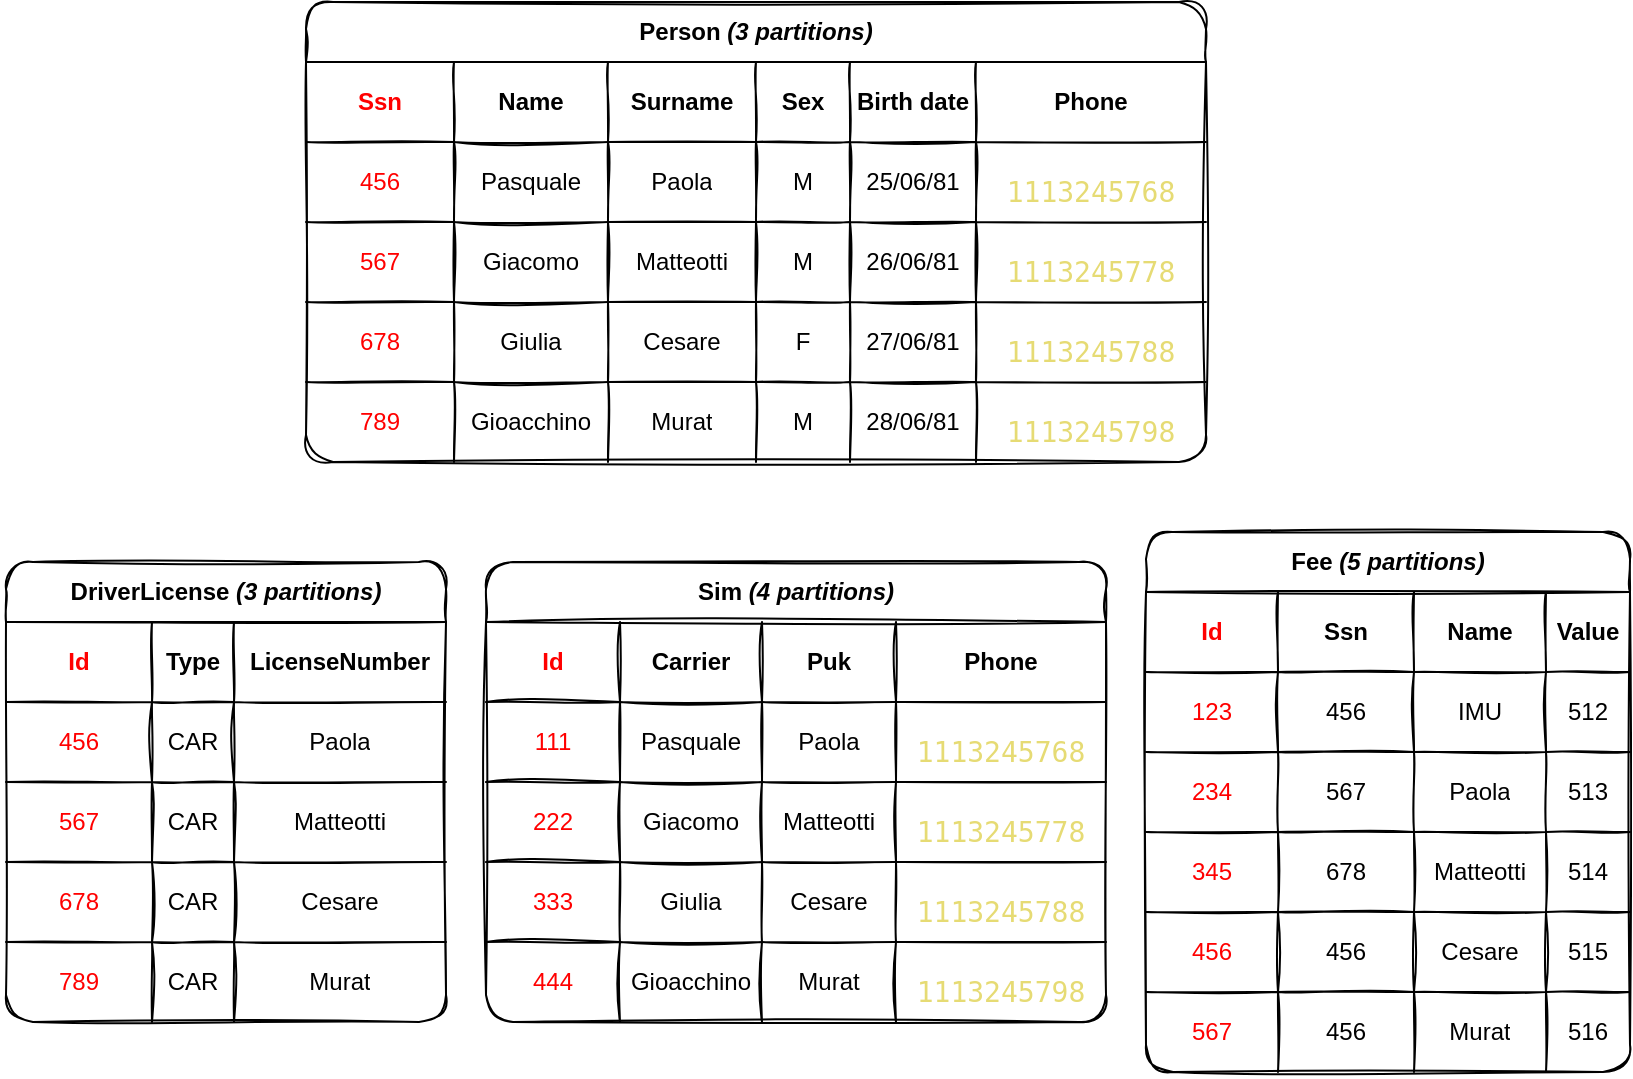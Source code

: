 <mxfile version="14.6.13" type="device"><diagram id="g09-pikMtnhIkaGVzktw" name="Page-1"><mxGraphModel dx="1106" dy="892" grid="1" gridSize="10" guides="1" tooltips="1" connect="1" arrows="1" fold="1" page="1" pageScale="1" pageWidth="827" pageHeight="1169" math="0" shadow="0"><root><mxCell id="0"/><mxCell id="1" parent="0"/><mxCell id="E7FxAorP3iMMDJ9GDd4d-14" value="Person &lt;i&gt;(3 partitions)&lt;/i&gt;" style="shape=table;html=1;whiteSpace=wrap;startSize=30;container=1;collapsible=0;childLayout=tableLayout;fontStyle=1;align=center;sketch=1;rounded=1;" parent="1" vertex="1"><mxGeometry x="160" y="90" width="450" height="230" as="geometry"/></mxCell><mxCell id="E7FxAorP3iMMDJ9GDd4d-15" value="" style="shape=partialRectangle;html=1;whiteSpace=wrap;collapsible=0;dropTarget=0;pointerEvents=0;fillColor=none;top=0;left=0;bottom=0;right=0;points=[[0,0.5],[1,0.5]];portConstraint=eastwest;" parent="E7FxAorP3iMMDJ9GDd4d-14" vertex="1"><mxGeometry y="30" width="450" height="40" as="geometry"/></mxCell><mxCell id="2q8O0rnFzR2sNGVQxhfm-1" value="Ssn" style="shape=partialRectangle;html=1;whiteSpace=wrap;connectable=0;top=0;left=0;bottom=0;right=0;overflow=hidden;fontStyle=1;strokeColor=#FF0000;fillColor=none;strokeWidth=5;fontColor=#FF0000;" parent="E7FxAorP3iMMDJ9GDd4d-15" vertex="1"><mxGeometry width="74" height="40" as="geometry"/></mxCell><mxCell id="E7FxAorP3iMMDJ9GDd4d-16" value="Name" style="shape=partialRectangle;html=1;whiteSpace=wrap;connectable=0;fillColor=none;top=0;left=0;bottom=0;right=0;overflow=hidden;fontStyle=1" parent="E7FxAorP3iMMDJ9GDd4d-15" vertex="1"><mxGeometry x="74" width="77" height="40" as="geometry"/></mxCell><mxCell id="E7FxAorP3iMMDJ9GDd4d-17" value="Surname" style="shape=partialRectangle;html=1;whiteSpace=wrap;connectable=0;fillColor=none;top=0;left=0;bottom=0;right=0;overflow=hidden;fontStyle=1" parent="E7FxAorP3iMMDJ9GDd4d-15" vertex="1"><mxGeometry x="151" width="74" height="40" as="geometry"/></mxCell><mxCell id="E7FxAorP3iMMDJ9GDd4d-49" value="Sex" style="shape=partialRectangle;html=1;whiteSpace=wrap;connectable=0;fillColor=none;top=0;left=0;bottom=0;right=0;overflow=hidden;fontStyle=1" parent="E7FxAorP3iMMDJ9GDd4d-15" vertex="1"><mxGeometry x="225" width="47" height="40" as="geometry"/></mxCell><mxCell id="E7FxAorP3iMMDJ9GDd4d-52" value="Birth date" style="shape=partialRectangle;html=1;whiteSpace=wrap;connectable=0;fillColor=none;top=0;left=0;bottom=0;right=0;overflow=hidden;fontStyle=1" parent="E7FxAorP3iMMDJ9GDd4d-15" vertex="1"><mxGeometry x="272" width="63" height="40" as="geometry"/></mxCell><mxCell id="E7FxAorP3iMMDJ9GDd4d-18" value="Phone" style="shape=partialRectangle;html=1;whiteSpace=wrap;connectable=0;fillColor=none;top=0;left=0;bottom=0;right=0;overflow=hidden;fontStyle=1" parent="E7FxAorP3iMMDJ9GDd4d-15" vertex="1"><mxGeometry x="335" width="115" height="40" as="geometry"/></mxCell><mxCell id="E7FxAorP3iMMDJ9GDd4d-19" value="" style="shape=partialRectangle;html=1;whiteSpace=wrap;collapsible=0;dropTarget=0;pointerEvents=0;fillColor=none;top=0;left=0;bottom=0;right=0;points=[[0,0.5],[1,0.5]];portConstraint=eastwest;" parent="E7FxAorP3iMMDJ9GDd4d-14" vertex="1"><mxGeometry y="70" width="450" height="40" as="geometry"/></mxCell><mxCell id="2q8O0rnFzR2sNGVQxhfm-2" value="456" style="shape=partialRectangle;html=1;whiteSpace=wrap;connectable=0;top=0;left=0;bottom=0;right=0;overflow=hidden;strokeColor=#FF0000;fillColor=none;strokeWidth=5;fontColor=#FF0000;" parent="E7FxAorP3iMMDJ9GDd4d-19" vertex="1"><mxGeometry width="74" height="40" as="geometry"/></mxCell><mxCell id="E7FxAorP3iMMDJ9GDd4d-20" value="Pasquale" style="shape=partialRectangle;html=1;whiteSpace=wrap;connectable=0;fillColor=none;top=0;left=0;bottom=0;right=0;overflow=hidden;" parent="E7FxAorP3iMMDJ9GDd4d-19" vertex="1"><mxGeometry x="74" width="77" height="40" as="geometry"/></mxCell><mxCell id="E7FxAorP3iMMDJ9GDd4d-21" value="Paola" style="shape=partialRectangle;html=1;whiteSpace=wrap;connectable=0;fillColor=none;top=0;left=0;bottom=0;right=0;overflow=hidden;" parent="E7FxAorP3iMMDJ9GDd4d-19" vertex="1"><mxGeometry x="151" width="74" height="40" as="geometry"/></mxCell><mxCell id="E7FxAorP3iMMDJ9GDd4d-50" value="M" style="shape=partialRectangle;html=1;whiteSpace=wrap;connectable=0;fillColor=none;top=0;left=0;bottom=0;right=0;overflow=hidden;" parent="E7FxAorP3iMMDJ9GDd4d-19" vertex="1"><mxGeometry x="225" width="47" height="40" as="geometry"/></mxCell><mxCell id="E7FxAorP3iMMDJ9GDd4d-53" value="25/06/81" style="shape=partialRectangle;html=1;whiteSpace=wrap;connectable=0;fillColor=none;top=0;left=0;bottom=0;right=0;overflow=hidden;strokeColor=#F0F0F0;" parent="E7FxAorP3iMMDJ9GDd4d-19" vertex="1"><mxGeometry x="272" width="63" height="40" as="geometry"/></mxCell><mxCell id="E7FxAorP3iMMDJ9GDd4d-22" value="&lt;pre style=&quot;color: rgb(248 , 248 , 242) ; font-family: &amp;#34;meslolgs nf&amp;#34; , monospace ; font-size: 10.5pt&quot;&gt;&lt;span style=&quot;color: rgb(230 , 219 , 116)&quot;&gt;1113245768&lt;/span&gt;&lt;/pre&gt;" style="shape=partialRectangle;html=1;whiteSpace=wrap;connectable=0;fillColor=none;top=0;left=0;bottom=0;right=0;overflow=hidden;" parent="E7FxAorP3iMMDJ9GDd4d-19" vertex="1"><mxGeometry x="335" width="115" height="40" as="geometry"/></mxCell><mxCell id="E7FxAorP3iMMDJ9GDd4d-23" value="" style="shape=partialRectangle;html=1;whiteSpace=wrap;collapsible=0;dropTarget=0;pointerEvents=0;fillColor=none;top=0;left=0;bottom=0;right=0;points=[[0,0.5],[1,0.5]];portConstraint=eastwest;" parent="E7FxAorP3iMMDJ9GDd4d-14" vertex="1"><mxGeometry y="110" width="450" height="40" as="geometry"/></mxCell><mxCell id="2q8O0rnFzR2sNGVQxhfm-3" value="567" style="shape=partialRectangle;html=1;whiteSpace=wrap;connectable=0;top=0;left=0;bottom=0;right=0;overflow=hidden;strokeColor=#FF0000;fillColor=none;strokeWidth=5;fontColor=#FF0000;" parent="E7FxAorP3iMMDJ9GDd4d-23" vertex="1"><mxGeometry width="74" height="40" as="geometry"/></mxCell><mxCell id="E7FxAorP3iMMDJ9GDd4d-24" value="Giacomo" style="shape=partialRectangle;html=1;whiteSpace=wrap;connectable=0;fillColor=none;top=0;left=0;bottom=0;right=0;overflow=hidden;" parent="E7FxAorP3iMMDJ9GDd4d-23" vertex="1"><mxGeometry x="74" width="77" height="40" as="geometry"/></mxCell><mxCell id="E7FxAorP3iMMDJ9GDd4d-25" value="Matteotti" style="shape=partialRectangle;html=1;whiteSpace=wrap;connectable=0;fillColor=none;top=0;left=0;bottom=0;right=0;overflow=hidden;" parent="E7FxAorP3iMMDJ9GDd4d-23" vertex="1"><mxGeometry x="151" width="74" height="40" as="geometry"/></mxCell><mxCell id="E7FxAorP3iMMDJ9GDd4d-51" value="M" style="shape=partialRectangle;html=1;whiteSpace=wrap;connectable=0;fillColor=none;top=0;left=0;bottom=0;right=0;overflow=hidden;" parent="E7FxAorP3iMMDJ9GDd4d-23" vertex="1"><mxGeometry x="225" width="47" height="40" as="geometry"/></mxCell><mxCell id="E7FxAorP3iMMDJ9GDd4d-54" value="&lt;span style=&quot;font-family: &amp;#34;helvetica&amp;#34; ; font-size: 12px ; font-style: normal ; font-weight: 400 ; letter-spacing: normal ; text-align: center ; text-indent: 0px ; text-transform: none ; word-spacing: 0px ; display: inline ; float: none&quot;&gt;26/06/81&lt;/span&gt;" style="shape=partialRectangle;html=1;whiteSpace=wrap;connectable=0;fillColor=none;top=0;left=0;bottom=0;right=0;overflow=hidden;" parent="E7FxAorP3iMMDJ9GDd4d-23" vertex="1"><mxGeometry x="272" width="63" height="40" as="geometry"/></mxCell><mxCell id="E7FxAorP3iMMDJ9GDd4d-26" value="&lt;pre style=&quot;color: rgb(248 , 248 , 242) ; font-family: &amp;#34;meslolgs nf&amp;#34; , monospace ; font-size: 10.5pt&quot;&gt;&lt;span style=&quot;color: rgb(230 , 219 , 116)&quot;&gt;1113245778&lt;/span&gt;&lt;/pre&gt;" style="shape=partialRectangle;html=1;whiteSpace=wrap;connectable=0;fillColor=none;top=0;left=0;bottom=0;right=0;overflow=hidden;" parent="E7FxAorP3iMMDJ9GDd4d-23" vertex="1"><mxGeometry x="335" width="115" height="40" as="geometry"/></mxCell><mxCell id="E7FxAorP3iMMDJ9GDd4d-61" style="shape=partialRectangle;html=1;whiteSpace=wrap;collapsible=0;dropTarget=0;pointerEvents=0;fillColor=none;top=0;left=0;bottom=0;right=0;points=[[0,0.5],[1,0.5]];portConstraint=eastwest;" parent="E7FxAorP3iMMDJ9GDd4d-14" vertex="1"><mxGeometry y="150" width="450" height="40" as="geometry"/></mxCell><mxCell id="2q8O0rnFzR2sNGVQxhfm-4" value="678" style="shape=partialRectangle;html=1;whiteSpace=wrap;connectable=0;top=0;left=0;bottom=0;right=0;overflow=hidden;strokeColor=#FF0000;fillColor=none;strokeWidth=5;fontColor=#FF0000;" parent="E7FxAorP3iMMDJ9GDd4d-61" vertex="1"><mxGeometry width="74" height="40" as="geometry"/></mxCell><mxCell id="E7FxAorP3iMMDJ9GDd4d-62" value="Giulia" style="shape=partialRectangle;html=1;whiteSpace=wrap;connectable=0;fillColor=none;top=0;left=0;bottom=0;right=0;overflow=hidden;" parent="E7FxAorP3iMMDJ9GDd4d-61" vertex="1"><mxGeometry x="74" width="77" height="40" as="geometry"/></mxCell><mxCell id="E7FxAorP3iMMDJ9GDd4d-63" value="Cesare" style="shape=partialRectangle;html=1;whiteSpace=wrap;connectable=0;fillColor=none;top=0;left=0;bottom=0;right=0;overflow=hidden;" parent="E7FxAorP3iMMDJ9GDd4d-61" vertex="1"><mxGeometry x="151" width="74" height="40" as="geometry"/></mxCell><mxCell id="E7FxAorP3iMMDJ9GDd4d-64" value="F" style="shape=partialRectangle;html=1;whiteSpace=wrap;connectable=0;fillColor=none;top=0;left=0;bottom=0;right=0;overflow=hidden;" parent="E7FxAorP3iMMDJ9GDd4d-61" vertex="1"><mxGeometry x="225" width="47" height="40" as="geometry"/></mxCell><mxCell id="E7FxAorP3iMMDJ9GDd4d-65" value="&lt;span style=&quot;font-family: &amp;#34;helvetica&amp;#34; ; font-size: 12px ; font-style: normal ; font-weight: 400 ; letter-spacing: normal ; text-align: center ; text-indent: 0px ; text-transform: none ; word-spacing: 0px ; display: inline ; float: none&quot;&gt;27/06/81&lt;/span&gt;" style="shape=partialRectangle;html=1;whiteSpace=wrap;connectable=0;fillColor=none;top=0;left=0;bottom=0;right=0;overflow=hidden;" parent="E7FxAorP3iMMDJ9GDd4d-61" vertex="1"><mxGeometry x="272" width="63" height="40" as="geometry"/></mxCell><mxCell id="E7FxAorP3iMMDJ9GDd4d-66" value="&lt;pre style=&quot;color: rgb(248 , 248 , 242) ; font-family: &amp;#34;meslolgs nf&amp;#34; , monospace ; font-size: 10.5pt&quot;&gt;&lt;span style=&quot;color: rgb(230 , 219 , 116)&quot;&gt;1113245788&lt;/span&gt;&lt;/pre&gt;" style="shape=partialRectangle;html=1;whiteSpace=wrap;connectable=0;fillColor=none;top=0;left=0;bottom=0;right=0;overflow=hidden;" parent="E7FxAorP3iMMDJ9GDd4d-61" vertex="1"><mxGeometry x="335" width="115" height="40" as="geometry"/></mxCell><mxCell id="E7FxAorP3iMMDJ9GDd4d-55" style="shape=partialRectangle;html=1;whiteSpace=wrap;collapsible=0;dropTarget=0;pointerEvents=0;fillColor=none;top=0;left=0;bottom=0;right=0;points=[[0,0.5],[1,0.5]];portConstraint=eastwest;" parent="E7FxAorP3iMMDJ9GDd4d-14" vertex="1"><mxGeometry y="190" width="450" height="40" as="geometry"/></mxCell><mxCell id="2q8O0rnFzR2sNGVQxhfm-5" value="789" style="shape=partialRectangle;html=1;whiteSpace=wrap;connectable=0;top=0;left=0;bottom=0;right=0;overflow=hidden;strokeColor=#FF0000;fillColor=none;strokeWidth=5;fontColor=#FF0000;" parent="E7FxAorP3iMMDJ9GDd4d-55" vertex="1"><mxGeometry width="74" height="40" as="geometry"/></mxCell><mxCell id="E7FxAorP3iMMDJ9GDd4d-56" value="Gioacchino" style="shape=partialRectangle;html=1;whiteSpace=wrap;connectable=0;fillColor=none;top=0;left=0;bottom=0;right=0;overflow=hidden;" parent="E7FxAorP3iMMDJ9GDd4d-55" vertex="1"><mxGeometry x="74" width="77" height="40" as="geometry"/></mxCell><mxCell id="E7FxAorP3iMMDJ9GDd4d-57" value="Murat" style="shape=partialRectangle;html=1;whiteSpace=wrap;connectable=0;fillColor=none;top=0;left=0;bottom=0;right=0;overflow=hidden;" parent="E7FxAorP3iMMDJ9GDd4d-55" vertex="1"><mxGeometry x="151" width="74" height="40" as="geometry"/></mxCell><mxCell id="E7FxAorP3iMMDJ9GDd4d-58" value="M" style="shape=partialRectangle;html=1;whiteSpace=wrap;connectable=0;fillColor=none;top=0;left=0;bottom=0;right=0;overflow=hidden;" parent="E7FxAorP3iMMDJ9GDd4d-55" vertex="1"><mxGeometry x="225" width="47" height="40" as="geometry"/></mxCell><mxCell id="E7FxAorP3iMMDJ9GDd4d-59" value="&lt;span style=&quot;font-family: &amp;#34;helvetica&amp;#34; ; font-size: 12px ; font-style: normal ; font-weight: 400 ; letter-spacing: normal ; text-align: center ; text-indent: 0px ; text-transform: none ; word-spacing: 0px ; display: inline ; float: none&quot;&gt;28/06/81&lt;/span&gt;" style="shape=partialRectangle;html=1;whiteSpace=wrap;connectable=0;fillColor=none;top=0;left=0;bottom=0;right=0;overflow=hidden;" parent="E7FxAorP3iMMDJ9GDd4d-55" vertex="1"><mxGeometry x="272" width="63" height="40" as="geometry"/></mxCell><mxCell id="E7FxAorP3iMMDJ9GDd4d-60" value="&lt;pre style=&quot;color: rgb(248 , 248 , 242) ; font-family: &amp;#34;meslolgs nf&amp;#34; , monospace ; font-size: 10.5pt&quot;&gt;&lt;span style=&quot;color: rgb(230 , 219 , 116)&quot;&gt;1113245798&lt;/span&gt;&lt;/pre&gt;" style="shape=partialRectangle;html=1;whiteSpace=wrap;connectable=0;fillColor=none;top=0;left=0;bottom=0;right=0;overflow=hidden;" parent="E7FxAorP3iMMDJ9GDd4d-55" vertex="1"><mxGeometry x="335" width="115" height="40" as="geometry"/></mxCell><mxCell id="9QiRmt7I3evO5y1UMwuu-1" value="DriverLicense&amp;nbsp;&lt;i&gt;(3 partitions)&lt;/i&gt;" style="shape=table;html=1;whiteSpace=wrap;startSize=30;container=1;collapsible=0;childLayout=tableLayout;fontStyle=1;align=center;sketch=1;rounded=1;" parent="1" vertex="1"><mxGeometry x="10" y="370" width="220" height="230" as="geometry"/></mxCell><mxCell id="9QiRmt7I3evO5y1UMwuu-2" value="" style="shape=partialRectangle;html=1;whiteSpace=wrap;collapsible=0;dropTarget=0;pointerEvents=0;fillColor=none;top=0;left=0;bottom=0;right=0;points=[[0,0.5],[1,0.5]];portConstraint=eastwest;" parent="9QiRmt7I3evO5y1UMwuu-1" vertex="1"><mxGeometry y="30" width="220" height="40" as="geometry"/></mxCell><mxCell id="9QiRmt7I3evO5y1UMwuu-3" value="Id" style="shape=partialRectangle;html=1;whiteSpace=wrap;connectable=0;top=0;left=0;bottom=0;right=0;overflow=hidden;fontStyle=1;strokeColor=#FF0000;fillColor=none;strokeWidth=5;fontColor=#FF0000;" parent="9QiRmt7I3evO5y1UMwuu-2" vertex="1"><mxGeometry width="73" height="40" as="geometry"/></mxCell><mxCell id="9QiRmt7I3evO5y1UMwuu-4" value="Type" style="shape=partialRectangle;html=1;whiteSpace=wrap;connectable=0;fillColor=none;top=0;left=0;bottom=0;right=0;overflow=hidden;fontStyle=1" parent="9QiRmt7I3evO5y1UMwuu-2" vertex="1"><mxGeometry x="73" width="41" height="40" as="geometry"/></mxCell><mxCell id="9QiRmt7I3evO5y1UMwuu-5" value="LicenseNumber" style="shape=partialRectangle;html=1;whiteSpace=wrap;connectable=0;fillColor=none;top=0;left=0;bottom=0;right=0;overflow=hidden;fontStyle=1" parent="9QiRmt7I3evO5y1UMwuu-2" vertex="1"><mxGeometry x="114" width="106" height="40" as="geometry"/></mxCell><mxCell id="9QiRmt7I3evO5y1UMwuu-6" value="" style="shape=partialRectangle;html=1;whiteSpace=wrap;collapsible=0;dropTarget=0;pointerEvents=0;fillColor=none;top=0;left=0;bottom=0;right=0;points=[[0,0.5],[1,0.5]];portConstraint=eastwest;" parent="9QiRmt7I3evO5y1UMwuu-1" vertex="1"><mxGeometry y="70" width="220" height="40" as="geometry"/></mxCell><mxCell id="9QiRmt7I3evO5y1UMwuu-7" value="456" style="shape=partialRectangle;html=1;whiteSpace=wrap;connectable=0;top=0;left=0;bottom=0;right=0;overflow=hidden;strokeColor=#FF0000;fillColor=none;strokeWidth=5;fontColor=#FF0000;" parent="9QiRmt7I3evO5y1UMwuu-6" vertex="1"><mxGeometry width="73" height="40" as="geometry"/></mxCell><mxCell id="9QiRmt7I3evO5y1UMwuu-8" value="CAR" style="shape=partialRectangle;html=1;whiteSpace=wrap;connectable=0;fillColor=none;top=0;left=0;bottom=0;right=0;overflow=hidden;" parent="9QiRmt7I3evO5y1UMwuu-6" vertex="1"><mxGeometry x="73" width="41" height="40" as="geometry"/></mxCell><mxCell id="9QiRmt7I3evO5y1UMwuu-9" value="Paola" style="shape=partialRectangle;html=1;whiteSpace=wrap;connectable=0;fillColor=none;top=0;left=0;bottom=0;right=0;overflow=hidden;" parent="9QiRmt7I3evO5y1UMwuu-6" vertex="1"><mxGeometry x="114" width="106" height="40" as="geometry"/></mxCell><mxCell id="9QiRmt7I3evO5y1UMwuu-10" value="" style="shape=partialRectangle;html=1;whiteSpace=wrap;collapsible=0;dropTarget=0;pointerEvents=0;fillColor=none;top=0;left=0;bottom=0;right=0;points=[[0,0.5],[1,0.5]];portConstraint=eastwest;" parent="9QiRmt7I3evO5y1UMwuu-1" vertex="1"><mxGeometry y="110" width="220" height="40" as="geometry"/></mxCell><mxCell id="9QiRmt7I3evO5y1UMwuu-11" value="567" style="shape=partialRectangle;html=1;whiteSpace=wrap;connectable=0;top=0;left=0;bottom=0;right=0;overflow=hidden;strokeColor=#FF0000;fillColor=none;strokeWidth=5;fontColor=#FF0000;" parent="9QiRmt7I3evO5y1UMwuu-10" vertex="1"><mxGeometry width="73" height="40" as="geometry"/></mxCell><mxCell id="9QiRmt7I3evO5y1UMwuu-12" value="CAR" style="shape=partialRectangle;html=1;whiteSpace=wrap;connectable=0;fillColor=none;top=0;left=0;bottom=0;right=0;overflow=hidden;" parent="9QiRmt7I3evO5y1UMwuu-10" vertex="1"><mxGeometry x="73" width="41" height="40" as="geometry"/></mxCell><mxCell id="9QiRmt7I3evO5y1UMwuu-13" value="Matteotti" style="shape=partialRectangle;html=1;whiteSpace=wrap;connectable=0;fillColor=none;top=0;left=0;bottom=0;right=0;overflow=hidden;" parent="9QiRmt7I3evO5y1UMwuu-10" vertex="1"><mxGeometry x="114" width="106" height="40" as="geometry"/></mxCell><mxCell id="9QiRmt7I3evO5y1UMwuu-14" style="shape=partialRectangle;html=1;whiteSpace=wrap;collapsible=0;dropTarget=0;pointerEvents=0;fillColor=none;top=0;left=0;bottom=0;right=0;points=[[0,0.5],[1,0.5]];portConstraint=eastwest;" parent="9QiRmt7I3evO5y1UMwuu-1" vertex="1"><mxGeometry y="150" width="220" height="40" as="geometry"/></mxCell><mxCell id="9QiRmt7I3evO5y1UMwuu-15" value="678" style="shape=partialRectangle;html=1;whiteSpace=wrap;connectable=0;top=0;left=0;bottom=0;right=0;overflow=hidden;strokeColor=#FF0000;fillColor=none;strokeWidth=5;fontColor=#FF0000;" parent="9QiRmt7I3evO5y1UMwuu-14" vertex="1"><mxGeometry width="73" height="40" as="geometry"/></mxCell><mxCell id="9QiRmt7I3evO5y1UMwuu-16" value="CAR" style="shape=partialRectangle;html=1;whiteSpace=wrap;connectable=0;fillColor=none;top=0;left=0;bottom=0;right=0;overflow=hidden;" parent="9QiRmt7I3evO5y1UMwuu-14" vertex="1"><mxGeometry x="73" width="41" height="40" as="geometry"/></mxCell><mxCell id="9QiRmt7I3evO5y1UMwuu-17" value="Cesare" style="shape=partialRectangle;html=1;whiteSpace=wrap;connectable=0;fillColor=none;top=0;left=0;bottom=0;right=0;overflow=hidden;" parent="9QiRmt7I3evO5y1UMwuu-14" vertex="1"><mxGeometry x="114" width="106" height="40" as="geometry"/></mxCell><mxCell id="9QiRmt7I3evO5y1UMwuu-18" style="shape=partialRectangle;html=1;whiteSpace=wrap;collapsible=0;dropTarget=0;pointerEvents=0;fillColor=none;top=0;left=0;bottom=0;right=0;points=[[0,0.5],[1,0.5]];portConstraint=eastwest;" parent="9QiRmt7I3evO5y1UMwuu-1" vertex="1"><mxGeometry y="190" width="220" height="40" as="geometry"/></mxCell><mxCell id="9QiRmt7I3evO5y1UMwuu-19" value="789" style="shape=partialRectangle;html=1;whiteSpace=wrap;connectable=0;top=0;left=0;bottom=0;right=0;overflow=hidden;strokeColor=#FF0000;fillColor=none;strokeWidth=5;fontColor=#FF0000;" parent="9QiRmt7I3evO5y1UMwuu-18" vertex="1"><mxGeometry width="73" height="40" as="geometry"/></mxCell><mxCell id="9QiRmt7I3evO5y1UMwuu-20" value="CAR" style="shape=partialRectangle;html=1;whiteSpace=wrap;connectable=0;fillColor=none;top=0;left=0;bottom=0;right=0;overflow=hidden;" parent="9QiRmt7I3evO5y1UMwuu-18" vertex="1"><mxGeometry x="73" width="41" height="40" as="geometry"/></mxCell><mxCell id="9QiRmt7I3evO5y1UMwuu-21" value="Murat" style="shape=partialRectangle;html=1;whiteSpace=wrap;connectable=0;fillColor=none;top=0;left=0;bottom=0;right=0;overflow=hidden;" parent="9QiRmt7I3evO5y1UMwuu-18" vertex="1"><mxGeometry x="114" width="106" height="40" as="geometry"/></mxCell><mxCell id="9QiRmt7I3evO5y1UMwuu-22" value="Fee&amp;nbsp;&lt;i&gt;(5 partitions)&lt;/i&gt;" style="shape=table;html=1;whiteSpace=wrap;startSize=30;container=1;collapsible=0;childLayout=tableLayout;fontStyle=1;align=center;sketch=1;rounded=1;" parent="1" vertex="1"><mxGeometry x="580" y="355" width="242" height="270" as="geometry"/></mxCell><mxCell id="9QiRmt7I3evO5y1UMwuu-23" value="" style="shape=partialRectangle;html=1;whiteSpace=wrap;collapsible=0;dropTarget=0;pointerEvents=0;fillColor=none;top=0;left=0;bottom=0;right=0;points=[[0,0.5],[1,0.5]];portConstraint=eastwest;" parent="9QiRmt7I3evO5y1UMwuu-22" vertex="1"><mxGeometry y="30" width="242" height="40" as="geometry"/></mxCell><mxCell id="9QiRmt7I3evO5y1UMwuu-24" value="Id" style="shape=partialRectangle;html=1;whiteSpace=wrap;connectable=0;top=0;left=0;bottom=0;right=0;overflow=hidden;fontStyle=1;strokeColor=#FF0000;fillColor=none;strokeWidth=5;fontColor=#FF0000;" parent="9QiRmt7I3evO5y1UMwuu-23" vertex="1"><mxGeometry width="66" height="40" as="geometry"/></mxCell><mxCell id="9QiRmt7I3evO5y1UMwuu-25" value="Ssn" style="shape=partialRectangle;html=1;whiteSpace=wrap;connectable=0;fillColor=none;top=0;left=0;bottom=0;right=0;overflow=hidden;fontStyle=1" parent="9QiRmt7I3evO5y1UMwuu-23" vertex="1"><mxGeometry x="66" width="68" height="40" as="geometry"/></mxCell><mxCell id="9QiRmt7I3evO5y1UMwuu-26" value="Name" style="shape=partialRectangle;html=1;whiteSpace=wrap;connectable=0;fillColor=none;top=0;left=0;bottom=0;right=0;overflow=hidden;fontStyle=1" parent="9QiRmt7I3evO5y1UMwuu-23" vertex="1"><mxGeometry x="134" width="66" height="40" as="geometry"/></mxCell><mxCell id="9QiRmt7I3evO5y1UMwuu-27" value="Value" style="shape=partialRectangle;html=1;whiteSpace=wrap;connectable=0;fillColor=none;top=0;left=0;bottom=0;right=0;overflow=hidden;fontStyle=1" parent="9QiRmt7I3evO5y1UMwuu-23" vertex="1"><mxGeometry x="200" width="42" height="40" as="geometry"/></mxCell><mxCell id="9QiRmt7I3evO5y1UMwuu-28" style="shape=partialRectangle;html=1;whiteSpace=wrap;collapsible=0;dropTarget=0;pointerEvents=0;fillColor=none;top=0;left=0;bottom=0;right=0;points=[[0,0.5],[1,0.5]];portConstraint=eastwest;" parent="9QiRmt7I3evO5y1UMwuu-22" vertex="1"><mxGeometry y="70" width="242" height="40" as="geometry"/></mxCell><mxCell id="9QiRmt7I3evO5y1UMwuu-29" value="123" style="shape=partialRectangle;html=1;whiteSpace=wrap;connectable=0;top=0;left=0;bottom=0;right=0;overflow=hidden;strokeColor=#FF0000;fillColor=none;strokeWidth=5;fontColor=#FF0000;" parent="9QiRmt7I3evO5y1UMwuu-28" vertex="1"><mxGeometry width="66" height="40" as="geometry"/></mxCell><mxCell id="9QiRmt7I3evO5y1UMwuu-30" value="456" style="shape=partialRectangle;html=1;whiteSpace=wrap;connectable=0;fillColor=none;top=0;left=0;bottom=0;right=0;overflow=hidden;" parent="9QiRmt7I3evO5y1UMwuu-28" vertex="1"><mxGeometry x="66" width="68" height="40" as="geometry"/></mxCell><mxCell id="9QiRmt7I3evO5y1UMwuu-31" value="IMU" style="shape=partialRectangle;html=1;whiteSpace=wrap;connectable=0;fillColor=none;top=0;left=0;bottom=0;right=0;overflow=hidden;" parent="9QiRmt7I3evO5y1UMwuu-28" vertex="1"><mxGeometry x="134" width="66" height="40" as="geometry"/></mxCell><mxCell id="9QiRmt7I3evO5y1UMwuu-32" value="512" style="shape=partialRectangle;html=1;whiteSpace=wrap;connectable=0;fillColor=none;top=0;left=0;bottom=0;right=0;overflow=hidden;" parent="9QiRmt7I3evO5y1UMwuu-28" vertex="1"><mxGeometry x="200" width="42" height="40" as="geometry"/></mxCell><mxCell id="9QiRmt7I3evO5y1UMwuu-33" value="" style="shape=partialRectangle;html=1;whiteSpace=wrap;collapsible=0;dropTarget=0;pointerEvents=0;fillColor=none;top=0;left=0;bottom=0;right=0;points=[[0,0.5],[1,0.5]];portConstraint=eastwest;" parent="9QiRmt7I3evO5y1UMwuu-22" vertex="1"><mxGeometry y="110" width="242" height="40" as="geometry"/></mxCell><mxCell id="9QiRmt7I3evO5y1UMwuu-34" value="234" style="shape=partialRectangle;html=1;whiteSpace=wrap;connectable=0;top=0;left=0;bottom=0;right=0;overflow=hidden;strokeColor=#FF0000;fillColor=none;strokeWidth=5;fontColor=#FF0000;" parent="9QiRmt7I3evO5y1UMwuu-33" vertex="1"><mxGeometry width="66" height="40" as="geometry"/></mxCell><mxCell id="9QiRmt7I3evO5y1UMwuu-35" value="567" style="shape=partialRectangle;html=1;whiteSpace=wrap;connectable=0;fillColor=none;top=0;left=0;bottom=0;right=0;overflow=hidden;" parent="9QiRmt7I3evO5y1UMwuu-33" vertex="1"><mxGeometry x="66" width="68" height="40" as="geometry"/></mxCell><mxCell id="9QiRmt7I3evO5y1UMwuu-36" value="Paola" style="shape=partialRectangle;html=1;whiteSpace=wrap;connectable=0;fillColor=none;top=0;left=0;bottom=0;right=0;overflow=hidden;" parent="9QiRmt7I3evO5y1UMwuu-33" vertex="1"><mxGeometry x="134" width="66" height="40" as="geometry"/></mxCell><mxCell id="9QiRmt7I3evO5y1UMwuu-37" value="513" style="shape=partialRectangle;html=1;whiteSpace=wrap;connectable=0;fillColor=none;top=0;left=0;bottom=0;right=0;overflow=hidden;" parent="9QiRmt7I3evO5y1UMwuu-33" vertex="1"><mxGeometry x="200" width="42" height="40" as="geometry"/></mxCell><mxCell id="9QiRmt7I3evO5y1UMwuu-38" value="" style="shape=partialRectangle;html=1;whiteSpace=wrap;collapsible=0;dropTarget=0;pointerEvents=0;fillColor=none;top=0;left=0;bottom=0;right=0;points=[[0,0.5],[1,0.5]];portConstraint=eastwest;" parent="9QiRmt7I3evO5y1UMwuu-22" vertex="1"><mxGeometry y="150" width="242" height="40" as="geometry"/></mxCell><mxCell id="9QiRmt7I3evO5y1UMwuu-39" value="345" style="shape=partialRectangle;html=1;whiteSpace=wrap;connectable=0;top=0;left=0;bottom=0;right=0;overflow=hidden;strokeColor=#FF0000;fillColor=none;strokeWidth=5;fontColor=#FF0000;" parent="9QiRmt7I3evO5y1UMwuu-38" vertex="1"><mxGeometry width="66" height="40" as="geometry"/></mxCell><mxCell id="9QiRmt7I3evO5y1UMwuu-40" value="678" style="shape=partialRectangle;html=1;whiteSpace=wrap;connectable=0;fillColor=none;top=0;left=0;bottom=0;right=0;overflow=hidden;" parent="9QiRmt7I3evO5y1UMwuu-38" vertex="1"><mxGeometry x="66" width="68" height="40" as="geometry"/></mxCell><mxCell id="9QiRmt7I3evO5y1UMwuu-41" value="Matteotti" style="shape=partialRectangle;html=1;whiteSpace=wrap;connectable=0;fillColor=none;top=0;left=0;bottom=0;right=0;overflow=hidden;" parent="9QiRmt7I3evO5y1UMwuu-38" vertex="1"><mxGeometry x="134" width="66" height="40" as="geometry"/></mxCell><mxCell id="9QiRmt7I3evO5y1UMwuu-42" value="514" style="shape=partialRectangle;html=1;whiteSpace=wrap;connectable=0;fillColor=none;top=0;left=0;bottom=0;right=0;overflow=hidden;" parent="9QiRmt7I3evO5y1UMwuu-38" vertex="1"><mxGeometry x="200" width="42" height="40" as="geometry"/></mxCell><mxCell id="9QiRmt7I3evO5y1UMwuu-43" style="shape=partialRectangle;html=1;whiteSpace=wrap;collapsible=0;dropTarget=0;pointerEvents=0;fillColor=none;top=0;left=0;bottom=0;right=0;points=[[0,0.5],[1,0.5]];portConstraint=eastwest;" parent="9QiRmt7I3evO5y1UMwuu-22" vertex="1"><mxGeometry y="190" width="242" height="40" as="geometry"/></mxCell><mxCell id="9QiRmt7I3evO5y1UMwuu-44" value="456" style="shape=partialRectangle;html=1;whiteSpace=wrap;connectable=0;top=0;left=0;bottom=0;right=0;overflow=hidden;strokeColor=#FF0000;fillColor=none;strokeWidth=5;fontColor=#FF0000;" parent="9QiRmt7I3evO5y1UMwuu-43" vertex="1"><mxGeometry width="66" height="40" as="geometry"/></mxCell><mxCell id="9QiRmt7I3evO5y1UMwuu-45" value="456" style="shape=partialRectangle;html=1;whiteSpace=wrap;connectable=0;fillColor=none;top=0;left=0;bottom=0;right=0;overflow=hidden;" parent="9QiRmt7I3evO5y1UMwuu-43" vertex="1"><mxGeometry x="66" width="68" height="40" as="geometry"/></mxCell><mxCell id="9QiRmt7I3evO5y1UMwuu-46" value="Cesare" style="shape=partialRectangle;html=1;whiteSpace=wrap;connectable=0;fillColor=none;top=0;left=0;bottom=0;right=0;overflow=hidden;" parent="9QiRmt7I3evO5y1UMwuu-43" vertex="1"><mxGeometry x="134" width="66" height="40" as="geometry"/></mxCell><mxCell id="9QiRmt7I3evO5y1UMwuu-47" value="515" style="shape=partialRectangle;html=1;whiteSpace=wrap;connectable=0;fillColor=none;top=0;left=0;bottom=0;right=0;overflow=hidden;" parent="9QiRmt7I3evO5y1UMwuu-43" vertex="1"><mxGeometry x="200" width="42" height="40" as="geometry"/></mxCell><mxCell id="9QiRmt7I3evO5y1UMwuu-48" style="shape=partialRectangle;html=1;whiteSpace=wrap;collapsible=0;dropTarget=0;pointerEvents=0;fillColor=none;top=0;left=0;bottom=0;right=0;points=[[0,0.5],[1,0.5]];portConstraint=eastwest;" parent="9QiRmt7I3evO5y1UMwuu-22" vertex="1"><mxGeometry y="230" width="242" height="40" as="geometry"/></mxCell><mxCell id="9QiRmt7I3evO5y1UMwuu-49" value="567" style="shape=partialRectangle;html=1;whiteSpace=wrap;connectable=0;top=0;left=0;bottom=0;right=0;overflow=hidden;strokeColor=#FF0000;fillColor=none;strokeWidth=5;fontColor=#FF0000;" parent="9QiRmt7I3evO5y1UMwuu-48" vertex="1"><mxGeometry width="66" height="40" as="geometry"/></mxCell><mxCell id="9QiRmt7I3evO5y1UMwuu-50" value="456" style="shape=partialRectangle;html=1;whiteSpace=wrap;connectable=0;fillColor=none;top=0;left=0;bottom=0;right=0;overflow=hidden;" parent="9QiRmt7I3evO5y1UMwuu-48" vertex="1"><mxGeometry x="66" width="68" height="40" as="geometry"/></mxCell><mxCell id="9QiRmt7I3evO5y1UMwuu-51" value="Murat" style="shape=partialRectangle;html=1;whiteSpace=wrap;connectable=0;fillColor=none;top=0;left=0;bottom=0;right=0;overflow=hidden;" parent="9QiRmt7I3evO5y1UMwuu-48" vertex="1"><mxGeometry x="134" width="66" height="40" as="geometry"/></mxCell><mxCell id="9QiRmt7I3evO5y1UMwuu-52" value="516" style="shape=partialRectangle;html=1;whiteSpace=wrap;connectable=0;fillColor=none;top=0;left=0;bottom=0;right=0;overflow=hidden;" parent="9QiRmt7I3evO5y1UMwuu-48" vertex="1"><mxGeometry x="200" width="42" height="40" as="geometry"/></mxCell><mxCell id="9QiRmt7I3evO5y1UMwuu-53" value="Sim&amp;nbsp;&lt;i&gt;(4 partitions)&lt;/i&gt;" style="shape=table;html=1;whiteSpace=wrap;startSize=30;container=1;collapsible=0;childLayout=tableLayout;fontStyle=1;align=center;sketch=1;rounded=1;" parent="1" vertex="1"><mxGeometry x="250" y="370" width="310" height="230" as="geometry"/></mxCell><mxCell id="9QiRmt7I3evO5y1UMwuu-54" value="" style="shape=partialRectangle;html=1;whiteSpace=wrap;collapsible=0;dropTarget=0;pointerEvents=0;fillColor=none;top=0;left=0;bottom=0;right=0;points=[[0,0.5],[1,0.5]];portConstraint=eastwest;" parent="9QiRmt7I3evO5y1UMwuu-53" vertex="1"><mxGeometry y="30" width="310" height="40" as="geometry"/></mxCell><mxCell id="9QiRmt7I3evO5y1UMwuu-55" value="Id" style="shape=partialRectangle;html=1;whiteSpace=wrap;connectable=0;top=0;left=0;bottom=0;right=0;overflow=hidden;fontStyle=1;strokeColor=#FF0000;fillColor=none;strokeWidth=5;fontColor=#FF0000;" parent="9QiRmt7I3evO5y1UMwuu-54" vertex="1"><mxGeometry width="67" height="40" as="geometry"/></mxCell><mxCell id="9QiRmt7I3evO5y1UMwuu-56" value="Carrier" style="shape=partialRectangle;html=1;whiteSpace=wrap;connectable=0;fillColor=none;top=0;left=0;bottom=0;right=0;overflow=hidden;fontStyle=1" parent="9QiRmt7I3evO5y1UMwuu-54" vertex="1"><mxGeometry x="67" width="71" height="40" as="geometry"/></mxCell><mxCell id="9QiRmt7I3evO5y1UMwuu-57" value="Puk" style="shape=partialRectangle;html=1;whiteSpace=wrap;connectable=0;fillColor=none;top=0;left=0;bottom=0;right=0;overflow=hidden;fontStyle=1" parent="9QiRmt7I3evO5y1UMwuu-54" vertex="1"><mxGeometry x="138" width="67" height="40" as="geometry"/></mxCell><mxCell id="9QiRmt7I3evO5y1UMwuu-58" value="Phone" style="shape=partialRectangle;html=1;whiteSpace=wrap;connectable=0;fillColor=none;top=0;left=0;bottom=0;right=0;overflow=hidden;fontStyle=1" parent="9QiRmt7I3evO5y1UMwuu-54" vertex="1"><mxGeometry x="205" width="105" height="40" as="geometry"/></mxCell><mxCell id="9QiRmt7I3evO5y1UMwuu-59" value="" style="shape=partialRectangle;html=1;whiteSpace=wrap;collapsible=0;dropTarget=0;pointerEvents=0;fillColor=none;top=0;left=0;bottom=0;right=0;points=[[0,0.5],[1,0.5]];portConstraint=eastwest;" parent="9QiRmt7I3evO5y1UMwuu-53" vertex="1"><mxGeometry y="70" width="310" height="40" as="geometry"/></mxCell><mxCell id="9QiRmt7I3evO5y1UMwuu-60" value="111" style="shape=partialRectangle;html=1;whiteSpace=wrap;connectable=0;top=0;left=0;bottom=0;right=0;overflow=hidden;strokeColor=#FF0000;fillColor=none;strokeWidth=5;fontColor=#FF0000;" parent="9QiRmt7I3evO5y1UMwuu-59" vertex="1"><mxGeometry width="67" height="40" as="geometry"/></mxCell><mxCell id="9QiRmt7I3evO5y1UMwuu-61" value="Pasquale" style="shape=partialRectangle;html=1;whiteSpace=wrap;connectable=0;fillColor=none;top=0;left=0;bottom=0;right=0;overflow=hidden;" parent="9QiRmt7I3evO5y1UMwuu-59" vertex="1"><mxGeometry x="67" width="71" height="40" as="geometry"/></mxCell><mxCell id="9QiRmt7I3evO5y1UMwuu-62" value="Paola" style="shape=partialRectangle;html=1;whiteSpace=wrap;connectable=0;fillColor=none;top=0;left=0;bottom=0;right=0;overflow=hidden;" parent="9QiRmt7I3evO5y1UMwuu-59" vertex="1"><mxGeometry x="138" width="67" height="40" as="geometry"/></mxCell><mxCell id="9QiRmt7I3evO5y1UMwuu-63" value="&lt;pre style=&quot;color: rgb(248 , 248 , 242) ; font-family: &amp;#34;meslolgs nf&amp;#34; , monospace ; font-size: 10.5pt&quot;&gt;&lt;span style=&quot;color: rgb(230 , 219 , 116)&quot;&gt;1113245768&lt;/span&gt;&lt;/pre&gt;" style="shape=partialRectangle;html=1;whiteSpace=wrap;connectable=0;fillColor=none;top=0;left=0;bottom=0;right=0;overflow=hidden;" parent="9QiRmt7I3evO5y1UMwuu-59" vertex="1"><mxGeometry x="205" width="105" height="40" as="geometry"/></mxCell><mxCell id="9QiRmt7I3evO5y1UMwuu-64" value="" style="shape=partialRectangle;html=1;whiteSpace=wrap;collapsible=0;dropTarget=0;pointerEvents=0;fillColor=none;top=0;left=0;bottom=0;right=0;points=[[0,0.5],[1,0.5]];portConstraint=eastwest;" parent="9QiRmt7I3evO5y1UMwuu-53" vertex="1"><mxGeometry y="110" width="310" height="40" as="geometry"/></mxCell><mxCell id="9QiRmt7I3evO5y1UMwuu-65" value="222" style="shape=partialRectangle;html=1;whiteSpace=wrap;connectable=0;top=0;left=0;bottom=0;right=0;overflow=hidden;strokeColor=#FF0000;fillColor=none;strokeWidth=5;fontColor=#FF0000;" parent="9QiRmt7I3evO5y1UMwuu-64" vertex="1"><mxGeometry width="67" height="40" as="geometry"/></mxCell><mxCell id="9QiRmt7I3evO5y1UMwuu-66" value="Giacomo" style="shape=partialRectangle;html=1;whiteSpace=wrap;connectable=0;fillColor=none;top=0;left=0;bottom=0;right=0;overflow=hidden;" parent="9QiRmt7I3evO5y1UMwuu-64" vertex="1"><mxGeometry x="67" width="71" height="40" as="geometry"/></mxCell><mxCell id="9QiRmt7I3evO5y1UMwuu-67" value="Matteotti" style="shape=partialRectangle;html=1;whiteSpace=wrap;connectable=0;fillColor=none;top=0;left=0;bottom=0;right=0;overflow=hidden;" parent="9QiRmt7I3evO5y1UMwuu-64" vertex="1"><mxGeometry x="138" width="67" height="40" as="geometry"/></mxCell><mxCell id="9QiRmt7I3evO5y1UMwuu-68" value="&lt;pre style=&quot;color: rgb(248 , 248 , 242) ; font-family: &amp;#34;meslolgs nf&amp;#34; , monospace ; font-size: 10.5pt&quot;&gt;&lt;span style=&quot;color: rgb(230 , 219 , 116)&quot;&gt;1113245778&lt;/span&gt;&lt;/pre&gt;" style="shape=partialRectangle;html=1;whiteSpace=wrap;connectable=0;fillColor=none;top=0;left=0;bottom=0;right=0;overflow=hidden;" parent="9QiRmt7I3evO5y1UMwuu-64" vertex="1"><mxGeometry x="205" width="105" height="40" as="geometry"/></mxCell><mxCell id="9QiRmt7I3evO5y1UMwuu-69" style="shape=partialRectangle;html=1;whiteSpace=wrap;collapsible=0;dropTarget=0;pointerEvents=0;fillColor=none;top=0;left=0;bottom=0;right=0;points=[[0,0.5],[1,0.5]];portConstraint=eastwest;" parent="9QiRmt7I3evO5y1UMwuu-53" vertex="1"><mxGeometry y="150" width="310" height="40" as="geometry"/></mxCell><mxCell id="9QiRmt7I3evO5y1UMwuu-70" value="333" style="shape=partialRectangle;html=1;whiteSpace=wrap;connectable=0;top=0;left=0;bottom=0;right=0;overflow=hidden;strokeColor=#FF0000;fillColor=none;strokeWidth=5;fontColor=#FF0000;" parent="9QiRmt7I3evO5y1UMwuu-69" vertex="1"><mxGeometry width="67" height="40" as="geometry"/></mxCell><mxCell id="9QiRmt7I3evO5y1UMwuu-71" value="Giulia" style="shape=partialRectangle;html=1;whiteSpace=wrap;connectable=0;fillColor=none;top=0;left=0;bottom=0;right=0;overflow=hidden;" parent="9QiRmt7I3evO5y1UMwuu-69" vertex="1"><mxGeometry x="67" width="71" height="40" as="geometry"/></mxCell><mxCell id="9QiRmt7I3evO5y1UMwuu-72" value="Cesare" style="shape=partialRectangle;html=1;whiteSpace=wrap;connectable=0;fillColor=none;top=0;left=0;bottom=0;right=0;overflow=hidden;" parent="9QiRmt7I3evO5y1UMwuu-69" vertex="1"><mxGeometry x="138" width="67" height="40" as="geometry"/></mxCell><mxCell id="9QiRmt7I3evO5y1UMwuu-73" value="&lt;pre style=&quot;color: rgb(248 , 248 , 242) ; font-family: &amp;#34;meslolgs nf&amp;#34; , monospace ; font-size: 10.5pt&quot;&gt;&lt;span style=&quot;color: rgb(230 , 219 , 116)&quot;&gt;1113245788&lt;/span&gt;&lt;/pre&gt;" style="shape=partialRectangle;html=1;whiteSpace=wrap;connectable=0;fillColor=none;top=0;left=0;bottom=0;right=0;overflow=hidden;" parent="9QiRmt7I3evO5y1UMwuu-69" vertex="1"><mxGeometry x="205" width="105" height="40" as="geometry"/></mxCell><mxCell id="9QiRmt7I3evO5y1UMwuu-74" style="shape=partialRectangle;html=1;whiteSpace=wrap;collapsible=0;dropTarget=0;pointerEvents=0;fillColor=none;top=0;left=0;bottom=0;right=0;points=[[0,0.5],[1,0.5]];portConstraint=eastwest;" parent="9QiRmt7I3evO5y1UMwuu-53" vertex="1"><mxGeometry y="190" width="310" height="40" as="geometry"/></mxCell><mxCell id="9QiRmt7I3evO5y1UMwuu-75" value="444" style="shape=partialRectangle;html=1;whiteSpace=wrap;connectable=0;top=0;left=0;bottom=0;right=0;overflow=hidden;strokeColor=#FF0000;fillColor=none;strokeWidth=5;fontColor=#FF0000;" parent="9QiRmt7I3evO5y1UMwuu-74" vertex="1"><mxGeometry width="67" height="40" as="geometry"/></mxCell><mxCell id="9QiRmt7I3evO5y1UMwuu-76" value="Gioacchino" style="shape=partialRectangle;html=1;whiteSpace=wrap;connectable=0;fillColor=none;top=0;left=0;bottom=0;right=0;overflow=hidden;" parent="9QiRmt7I3evO5y1UMwuu-74" vertex="1"><mxGeometry x="67" width="71" height="40" as="geometry"/></mxCell><mxCell id="9QiRmt7I3evO5y1UMwuu-77" value="Murat" style="shape=partialRectangle;html=1;whiteSpace=wrap;connectable=0;fillColor=none;top=0;left=0;bottom=0;right=0;overflow=hidden;" parent="9QiRmt7I3evO5y1UMwuu-74" vertex="1"><mxGeometry x="138" width="67" height="40" as="geometry"/></mxCell><mxCell id="9QiRmt7I3evO5y1UMwuu-78" value="&lt;pre style=&quot;color: rgb(248 , 248 , 242) ; font-family: &amp;#34;meslolgs nf&amp;#34; , monospace ; font-size: 10.5pt&quot;&gt;&lt;span style=&quot;color: rgb(230 , 219 , 116)&quot;&gt;1113245798&lt;/span&gt;&lt;/pre&gt;" style="shape=partialRectangle;html=1;whiteSpace=wrap;connectable=0;fillColor=none;top=0;left=0;bottom=0;right=0;overflow=hidden;" parent="9QiRmt7I3evO5y1UMwuu-74" vertex="1"><mxGeometry x="205" width="105" height="40" as="geometry"/></mxCell></root></mxGraphModel></diagram></mxfile>